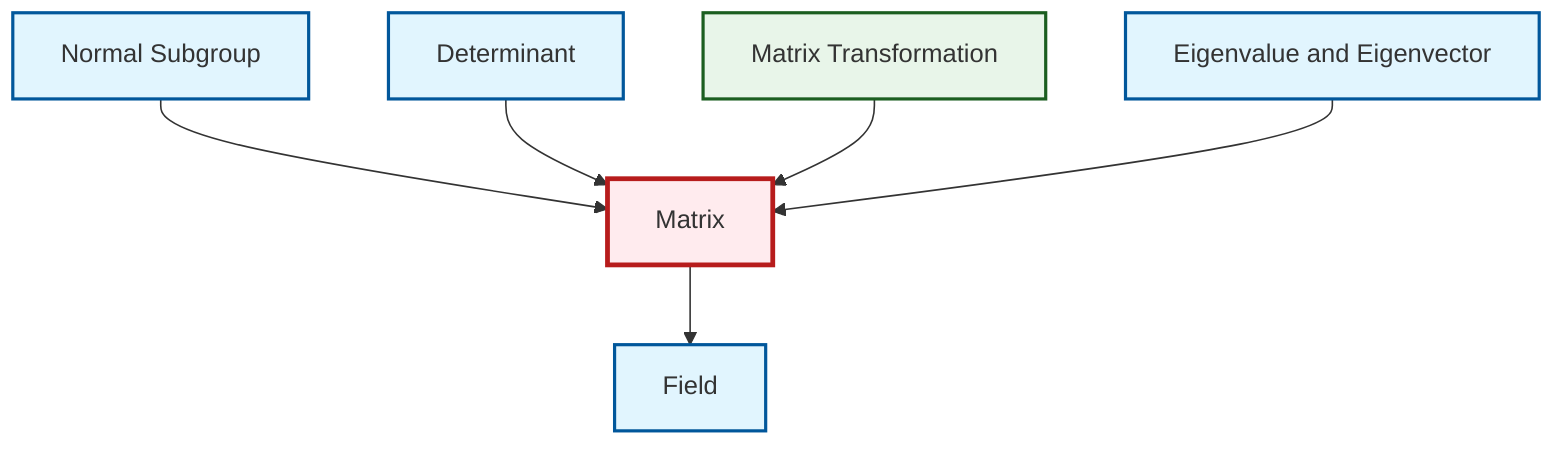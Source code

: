graph TD
    classDef definition fill:#e1f5fe,stroke:#01579b,stroke-width:2px
    classDef theorem fill:#f3e5f5,stroke:#4a148c,stroke-width:2px
    classDef axiom fill:#fff3e0,stroke:#e65100,stroke-width:2px
    classDef example fill:#e8f5e9,stroke:#1b5e20,stroke-width:2px
    classDef current fill:#ffebee,stroke:#b71c1c,stroke-width:3px
    def-matrix["Matrix"]:::definition
    def-determinant["Determinant"]:::definition
    ex-matrix-transformation["Matrix Transformation"]:::example
    def-normal-subgroup["Normal Subgroup"]:::definition
    def-field["Field"]:::definition
    def-eigenvalue-eigenvector["Eigenvalue and Eigenvector"]:::definition
    def-normal-subgroup --> def-matrix
    def-determinant --> def-matrix
    def-matrix --> def-field
    ex-matrix-transformation --> def-matrix
    def-eigenvalue-eigenvector --> def-matrix
    class def-matrix current